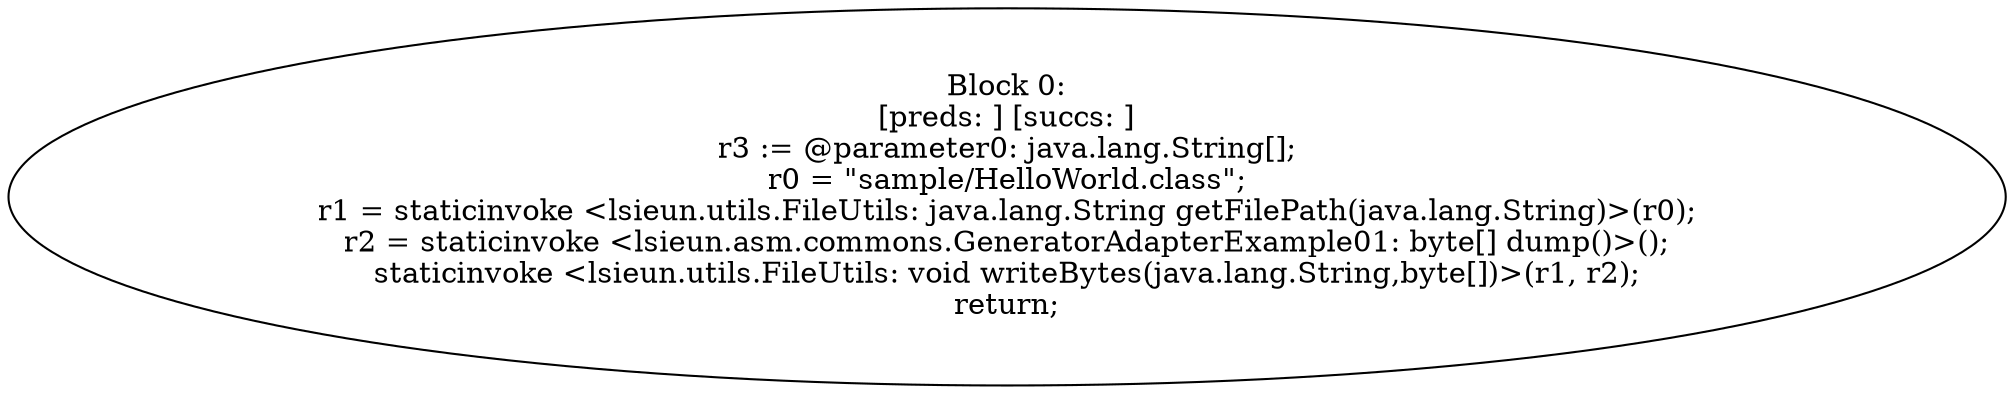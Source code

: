 digraph "unitGraph" {
    "Block 0:
[preds: ] [succs: ]
r3 := @parameter0: java.lang.String[];
r0 = \"sample/HelloWorld.class\";
r1 = staticinvoke <lsieun.utils.FileUtils: java.lang.String getFilePath(java.lang.String)>(r0);
r2 = staticinvoke <lsieun.asm.commons.GeneratorAdapterExample01: byte[] dump()>();
staticinvoke <lsieun.utils.FileUtils: void writeBytes(java.lang.String,byte[])>(r1, r2);
return;
"
}
